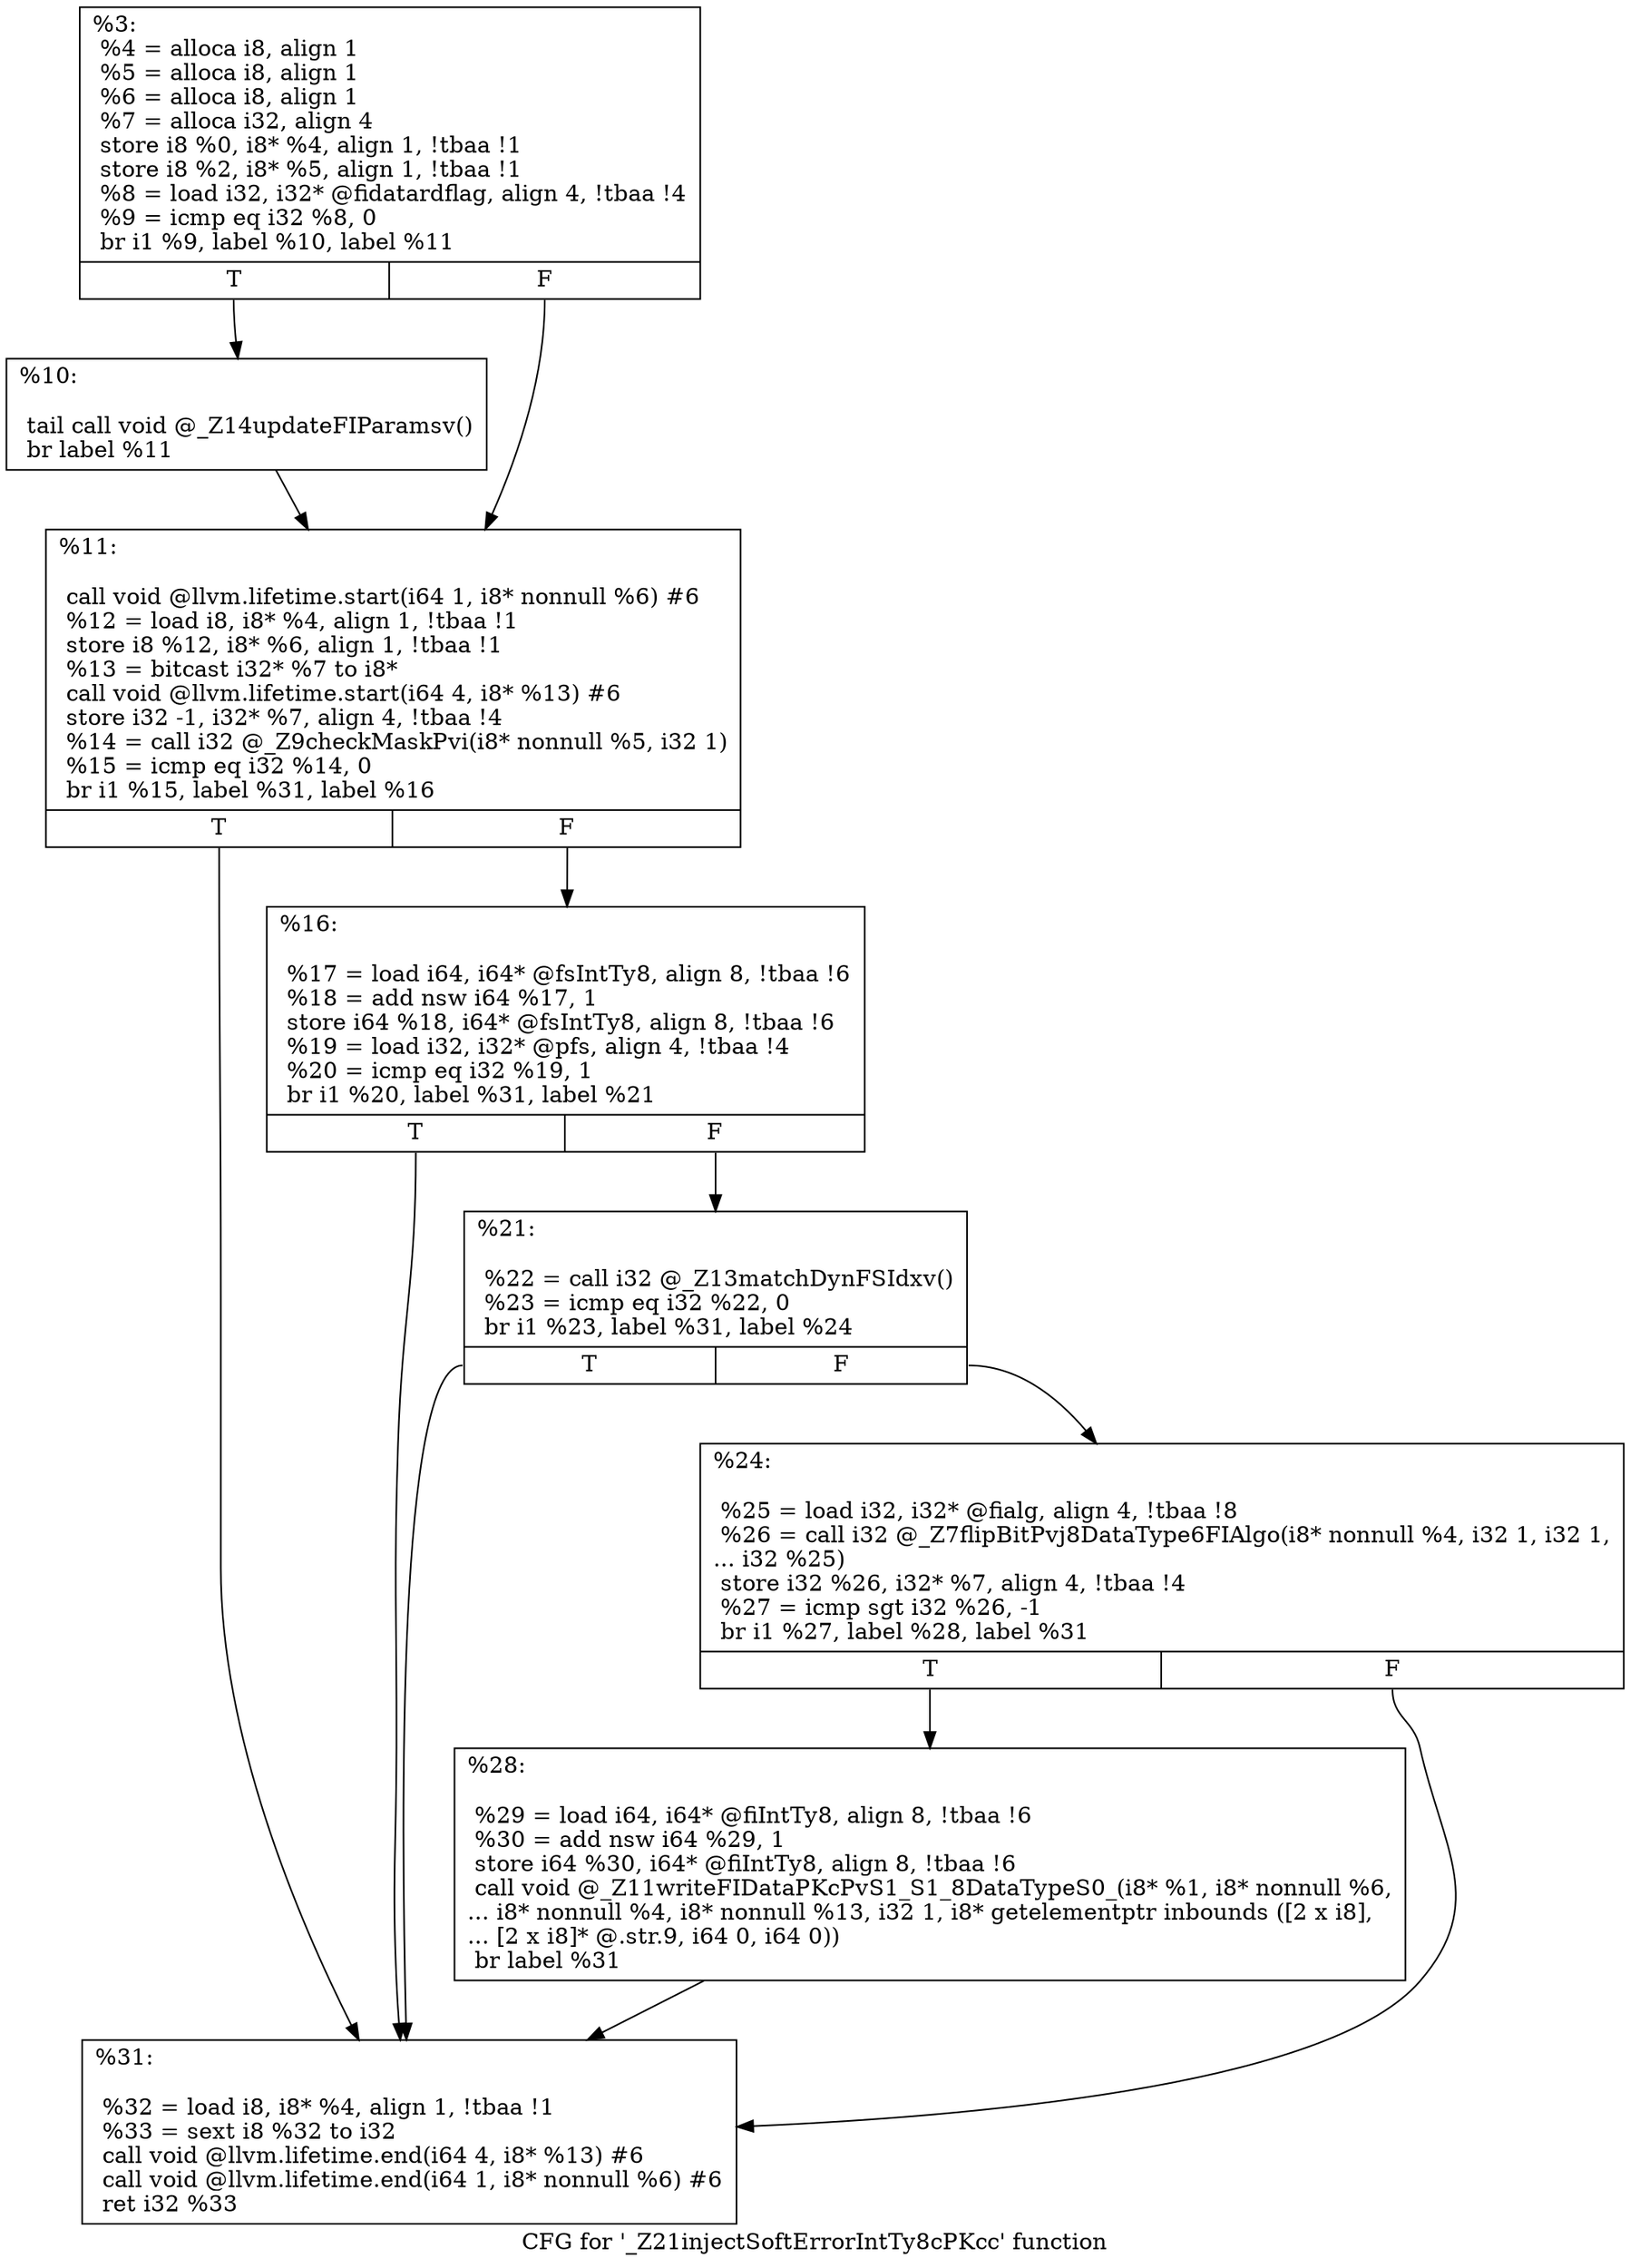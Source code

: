 digraph "CFG for '_Z21injectSoftErrorIntTy8cPKcc' function" {
	label="CFG for '_Z21injectSoftErrorIntTy8cPKcc' function";

	Node0x3165260 [shape=record,label="{%3:\l  %4 = alloca i8, align 1\l  %5 = alloca i8, align 1\l  %6 = alloca i8, align 1\l  %7 = alloca i32, align 4\l  store i8 %0, i8* %4, align 1, !tbaa !1\l  store i8 %2, i8* %5, align 1, !tbaa !1\l  %8 = load i32, i32* @fidatardflag, align 4, !tbaa !4\l  %9 = icmp eq i32 %8, 0\l  br i1 %9, label %10, label %11\l|{<s0>T|<s1>F}}"];
	Node0x3165260:s0 -> Node0x31652b0;
	Node0x3165260:s1 -> Node0x3165300;
	Node0x31652b0 [shape=record,label="{%10:\l\l  tail call void @_Z14updateFIParamsv()\l  br label %11\l}"];
	Node0x31652b0 -> Node0x3165300;
	Node0x3165300 [shape=record,label="{%11:\l\l  call void @llvm.lifetime.start(i64 1, i8* nonnull %6) #6\l  %12 = load i8, i8* %4, align 1, !tbaa !1\l  store i8 %12, i8* %6, align 1, !tbaa !1\l  %13 = bitcast i32* %7 to i8*\l  call void @llvm.lifetime.start(i64 4, i8* %13) #6\l  store i32 -1, i32* %7, align 4, !tbaa !4\l  %14 = call i32 @_Z9checkMaskPvi(i8* nonnull %5, i32 1)\l  %15 = icmp eq i32 %14, 0\l  br i1 %15, label %31, label %16\l|{<s0>T|<s1>F}}"];
	Node0x3165300:s0 -> Node0x3165490;
	Node0x3165300:s1 -> Node0x3165350;
	Node0x3165350 [shape=record,label="{%16:\l\l  %17 = load i64, i64* @fsIntTy8, align 8, !tbaa !6\l  %18 = add nsw i64 %17, 1\l  store i64 %18, i64* @fsIntTy8, align 8, !tbaa !6\l  %19 = load i32, i32* @pfs, align 4, !tbaa !4\l  %20 = icmp eq i32 %19, 1\l  br i1 %20, label %31, label %21\l|{<s0>T|<s1>F}}"];
	Node0x3165350:s0 -> Node0x3165490;
	Node0x3165350:s1 -> Node0x31653a0;
	Node0x31653a0 [shape=record,label="{%21:\l\l  %22 = call i32 @_Z13matchDynFSIdxv()\l  %23 = icmp eq i32 %22, 0\l  br i1 %23, label %31, label %24\l|{<s0>T|<s1>F}}"];
	Node0x31653a0:s0 -> Node0x3165490;
	Node0x31653a0:s1 -> Node0x31653f0;
	Node0x31653f0 [shape=record,label="{%24:\l\l  %25 = load i32, i32* @fialg, align 4, !tbaa !8\l  %26 = call i32 @_Z7flipBitPvj8DataType6FIAlgo(i8* nonnull %4, i32 1, i32 1,\l... i32 %25)\l  store i32 %26, i32* %7, align 4, !tbaa !4\l  %27 = icmp sgt i32 %26, -1\l  br i1 %27, label %28, label %31\l|{<s0>T|<s1>F}}"];
	Node0x31653f0:s0 -> Node0x3165440;
	Node0x31653f0:s1 -> Node0x3165490;
	Node0x3165440 [shape=record,label="{%28:\l\l  %29 = load i64, i64* @fiIntTy8, align 8, !tbaa !6\l  %30 = add nsw i64 %29, 1\l  store i64 %30, i64* @fiIntTy8, align 8, !tbaa !6\l  call void @_Z11writeFIDataPKcPvS1_S1_8DataTypeS0_(i8* %1, i8* nonnull %6,\l... i8* nonnull %4, i8* nonnull %13, i32 1, i8* getelementptr inbounds ([2 x i8],\l... [2 x i8]* @.str.9, i64 0, i64 0))\l  br label %31\l}"];
	Node0x3165440 -> Node0x3165490;
	Node0x3165490 [shape=record,label="{%31:\l\l  %32 = load i8, i8* %4, align 1, !tbaa !1\l  %33 = sext i8 %32 to i32\l  call void @llvm.lifetime.end(i64 4, i8* %13) #6\l  call void @llvm.lifetime.end(i64 1, i8* nonnull %6) #6\l  ret i32 %33\l}"];
}
